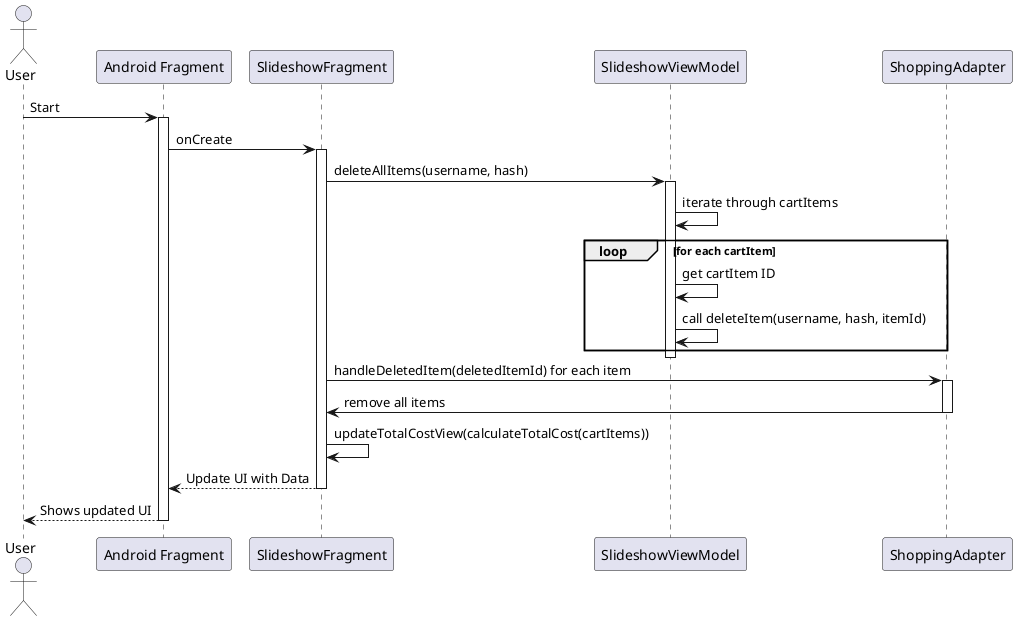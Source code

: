 @startuml
actor User as User
participant "Android Fragment" as Fragment
participant "SlideshowFragment" as SlideshowFragment
participant "SlideshowViewModel" as SlideshowViewModel
participant "ShoppingAdapter" as ShoppingAdapter


User -> Fragment: Start
activate Fragment

Fragment -> SlideshowFragment: onCreate
activate SlideshowFragment

SlideshowFragment -> SlideshowViewModel: deleteAllItems(username, hash)
activate SlideshowViewModel

SlideshowViewModel -> SlideshowViewModel: iterate through cartItems
loop for each cartItem
    SlideshowViewModel -> SlideshowViewModel: get cartItem ID
    SlideshowViewModel -> SlideshowViewModel: call deleteItem(username, hash, itemId)
end loop

deactivate SlideshowViewModel

activate SlideshowFragment
SlideshowFragment -> ShoppingAdapter: handleDeletedItem(deletedItemId) for each item
activate ShoppingAdapter
ShoppingAdapter -> SlideshowFragment: remove all items
deactivate ShoppingAdapter

SlideshowFragment -> SlideshowFragment: updateTotalCostView(calculateTotalCost(cartItems))
SlideshowFragment --> Fragment: Update UI with Data

deactivate SlideshowFragment
Fragment-->User:Shows updated UI
deactivate Fragment
@enduml
